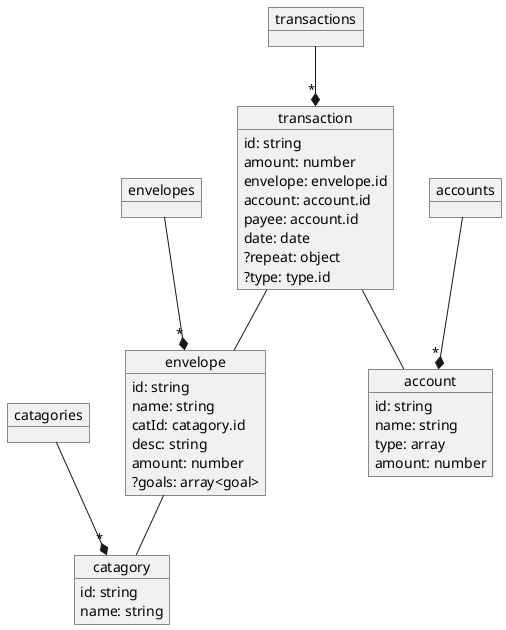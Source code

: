 @startuml

object catagories
object catagory {
  id: string
  name: string
}

object envelopes
object envelope {
  id: string
  name: string
  catId: catagory.id
  desc: string
  amount: number
  ?goals: array<goal>
}
object envelope.goal {
  minAmount: number
  maxAmount: number
}

object accounts
object account {
  id: string
  name: string
  type: array
  amount: number
}
object account.type {
  0: To be budgetted
  1: Bank
  2: People
  3: Company
}

object transactions
object transaction {
  id: string
  amount: number
  envelope: envelope.id
  account: account.id
  payee: account.id
  date: date
  ?repeat: object
  ?type: type.id
}


catagories --* "*" catagory
envelopes --* "*" envelope
accounts --* "*" account
transactions --* "*" transaction

envelope -- catagory
transaction -- envelope
transaction -- account
account <|-- account.type
envelope "*" <|-- envelope.goal

@enduml
